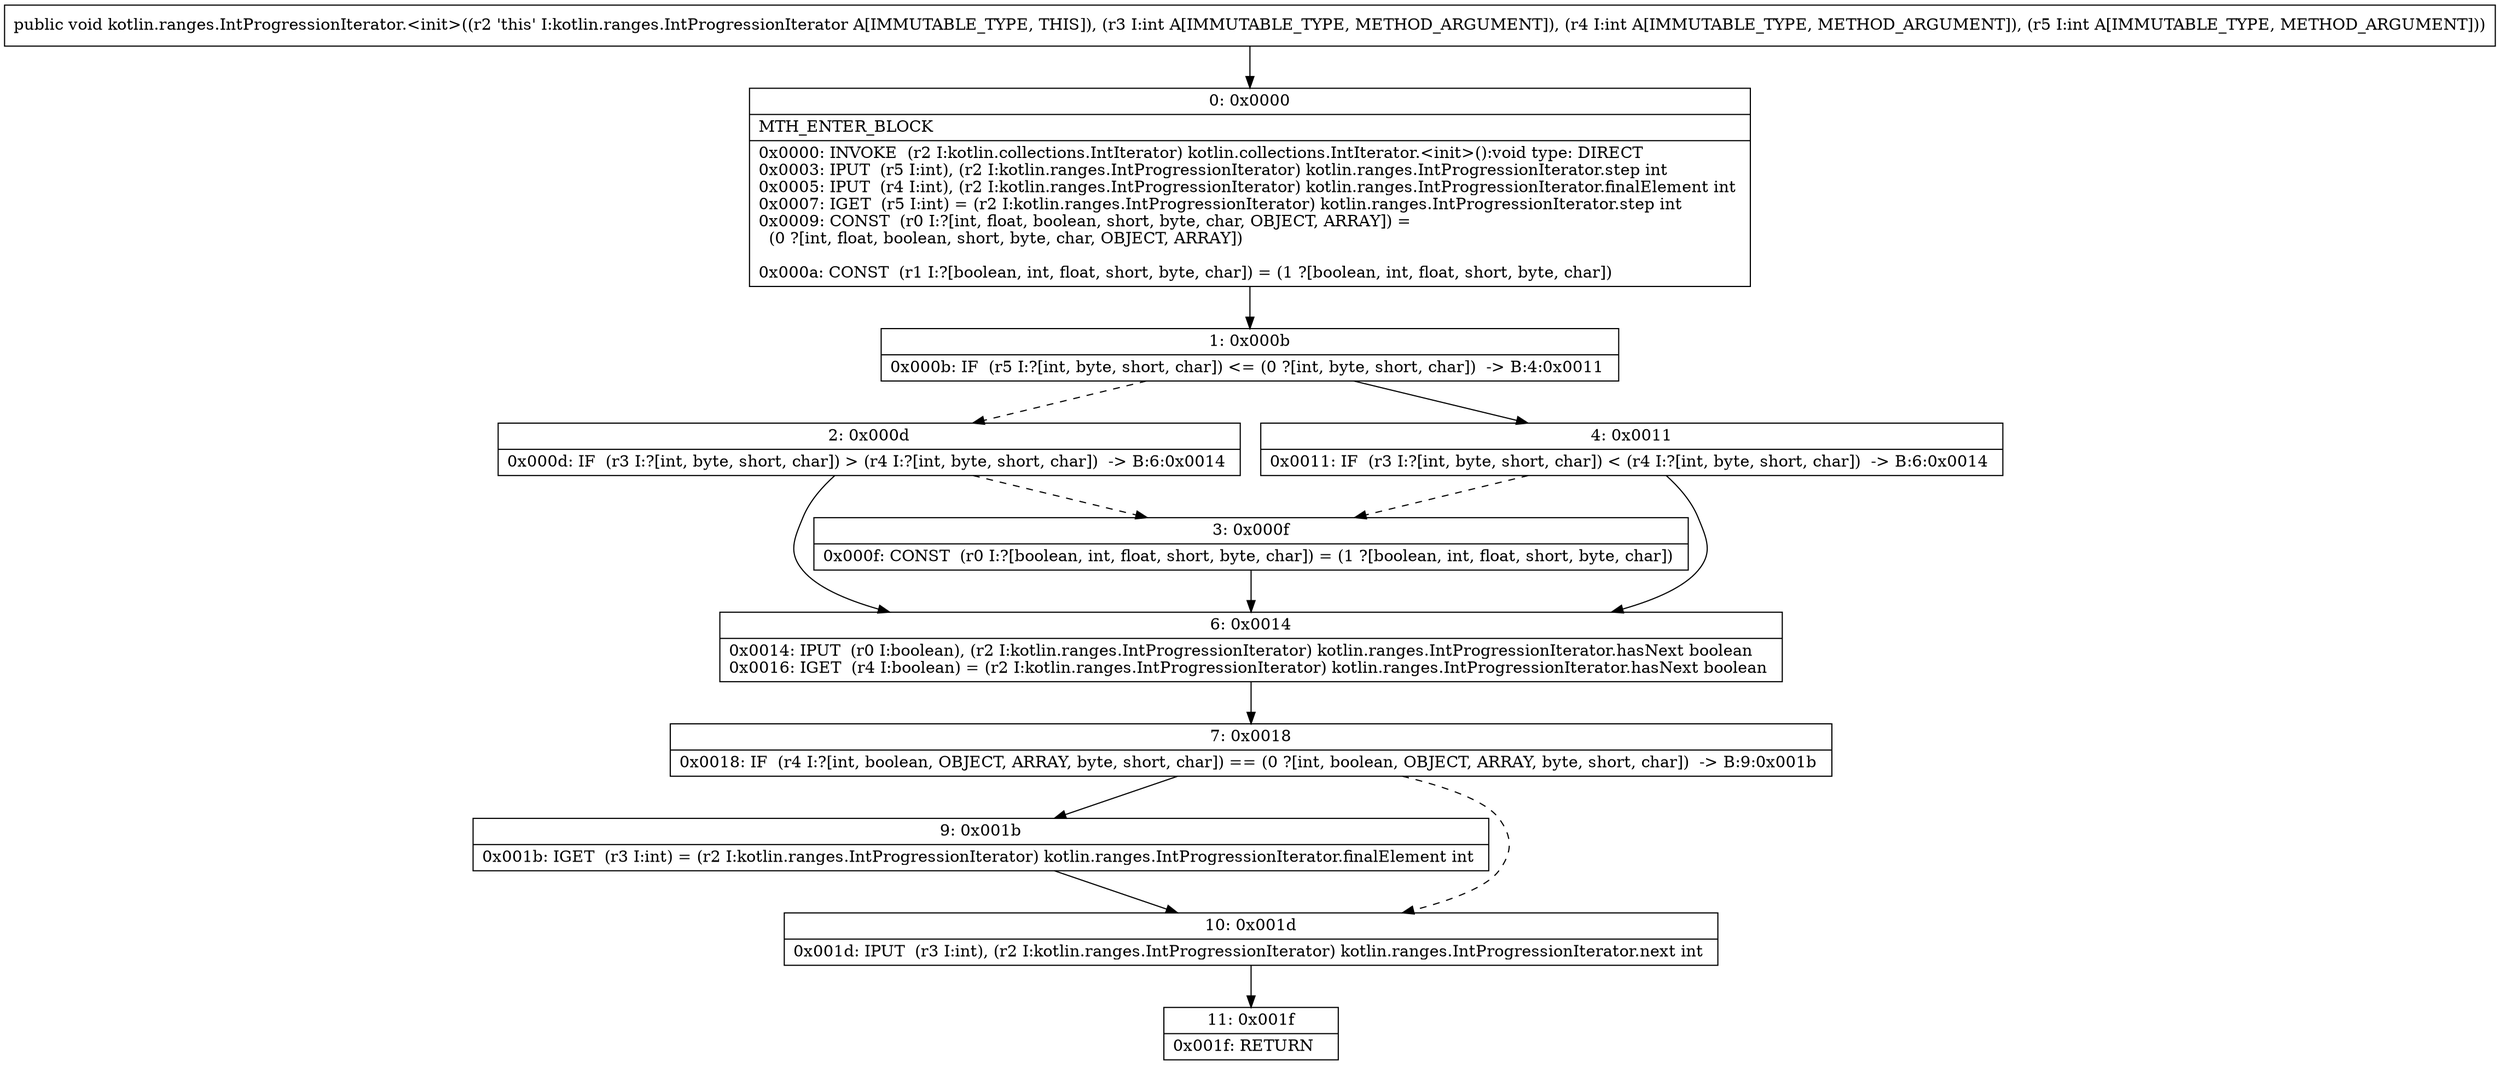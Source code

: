 digraph "CFG forkotlin.ranges.IntProgressionIterator.\<init\>(III)V" {
Node_0 [shape=record,label="{0\:\ 0x0000|MTH_ENTER_BLOCK\l|0x0000: INVOKE  (r2 I:kotlin.collections.IntIterator) kotlin.collections.IntIterator.\<init\>():void type: DIRECT \l0x0003: IPUT  (r5 I:int), (r2 I:kotlin.ranges.IntProgressionIterator) kotlin.ranges.IntProgressionIterator.step int \l0x0005: IPUT  (r4 I:int), (r2 I:kotlin.ranges.IntProgressionIterator) kotlin.ranges.IntProgressionIterator.finalElement int \l0x0007: IGET  (r5 I:int) = (r2 I:kotlin.ranges.IntProgressionIterator) kotlin.ranges.IntProgressionIterator.step int \l0x0009: CONST  (r0 I:?[int, float, boolean, short, byte, char, OBJECT, ARRAY]) = \l  (0 ?[int, float, boolean, short, byte, char, OBJECT, ARRAY])\l \l0x000a: CONST  (r1 I:?[boolean, int, float, short, byte, char]) = (1 ?[boolean, int, float, short, byte, char]) \l}"];
Node_1 [shape=record,label="{1\:\ 0x000b|0x000b: IF  (r5 I:?[int, byte, short, char]) \<= (0 ?[int, byte, short, char])  \-\> B:4:0x0011 \l}"];
Node_2 [shape=record,label="{2\:\ 0x000d|0x000d: IF  (r3 I:?[int, byte, short, char]) \> (r4 I:?[int, byte, short, char])  \-\> B:6:0x0014 \l}"];
Node_3 [shape=record,label="{3\:\ 0x000f|0x000f: CONST  (r0 I:?[boolean, int, float, short, byte, char]) = (1 ?[boolean, int, float, short, byte, char]) \l}"];
Node_4 [shape=record,label="{4\:\ 0x0011|0x0011: IF  (r3 I:?[int, byte, short, char]) \< (r4 I:?[int, byte, short, char])  \-\> B:6:0x0014 \l}"];
Node_6 [shape=record,label="{6\:\ 0x0014|0x0014: IPUT  (r0 I:boolean), (r2 I:kotlin.ranges.IntProgressionIterator) kotlin.ranges.IntProgressionIterator.hasNext boolean \l0x0016: IGET  (r4 I:boolean) = (r2 I:kotlin.ranges.IntProgressionIterator) kotlin.ranges.IntProgressionIterator.hasNext boolean \l}"];
Node_7 [shape=record,label="{7\:\ 0x0018|0x0018: IF  (r4 I:?[int, boolean, OBJECT, ARRAY, byte, short, char]) == (0 ?[int, boolean, OBJECT, ARRAY, byte, short, char])  \-\> B:9:0x001b \l}"];
Node_9 [shape=record,label="{9\:\ 0x001b|0x001b: IGET  (r3 I:int) = (r2 I:kotlin.ranges.IntProgressionIterator) kotlin.ranges.IntProgressionIterator.finalElement int \l}"];
Node_10 [shape=record,label="{10\:\ 0x001d|0x001d: IPUT  (r3 I:int), (r2 I:kotlin.ranges.IntProgressionIterator) kotlin.ranges.IntProgressionIterator.next int \l}"];
Node_11 [shape=record,label="{11\:\ 0x001f|0x001f: RETURN   \l}"];
MethodNode[shape=record,label="{public void kotlin.ranges.IntProgressionIterator.\<init\>((r2 'this' I:kotlin.ranges.IntProgressionIterator A[IMMUTABLE_TYPE, THIS]), (r3 I:int A[IMMUTABLE_TYPE, METHOD_ARGUMENT]), (r4 I:int A[IMMUTABLE_TYPE, METHOD_ARGUMENT]), (r5 I:int A[IMMUTABLE_TYPE, METHOD_ARGUMENT])) }"];
MethodNode -> Node_0;
Node_0 -> Node_1;
Node_1 -> Node_2[style=dashed];
Node_1 -> Node_4;
Node_2 -> Node_3[style=dashed];
Node_2 -> Node_6;
Node_3 -> Node_6;
Node_4 -> Node_6;
Node_4 -> Node_3[style=dashed];
Node_6 -> Node_7;
Node_7 -> Node_9;
Node_7 -> Node_10[style=dashed];
Node_9 -> Node_10;
Node_10 -> Node_11;
}

